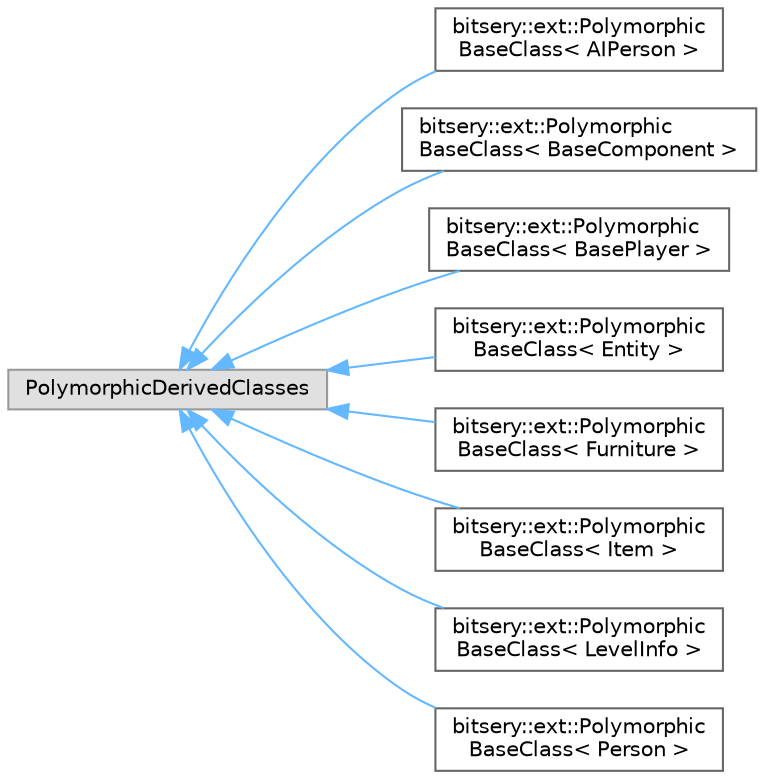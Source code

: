 digraph "Graphical Class Hierarchy"
{
 // LATEX_PDF_SIZE
  bgcolor="transparent";
  edge [fontname=Helvetica,fontsize=10,labelfontname=Helvetica,labelfontsize=10];
  node [fontname=Helvetica,fontsize=10,shape=box,height=0.2,width=0.4];
  rankdir="LR";
  Node0 [label="PolymorphicDerivedClasses",height=0.2,width=0.4,color="grey60", fillcolor="#E0E0E0", style="filled",tooltip=" "];
  Node0 -> Node1 [dir="back",color="steelblue1",style="solid"];
  Node1 [label="bitsery::ext::Polymorphic\lBaseClass\< AIPerson \>",height=0.2,width=0.4,color="grey40", fillcolor="white", style="filled",URL="$d9/d46/structbitsery_1_1ext_1_1_polymorphic_base_class_3_01_a_i_person_01_4.html",tooltip=" "];
  Node0 -> Node2 [dir="back",color="steelblue1",style="solid"];
  Node2 [label="bitsery::ext::Polymorphic\lBaseClass\< BaseComponent \>",height=0.2,width=0.4,color="grey40", fillcolor="white", style="filled",URL="$d9/d45/structbitsery_1_1ext_1_1_polymorphic_base_class_3_01_base_component_01_4.html",tooltip=" "];
  Node0 -> Node3 [dir="back",color="steelblue1",style="solid"];
  Node3 [label="bitsery::ext::Polymorphic\lBaseClass\< BasePlayer \>",height=0.2,width=0.4,color="grey40", fillcolor="white", style="filled",URL="$de/d21/structbitsery_1_1ext_1_1_polymorphic_base_class_3_01_base_player_01_4.html",tooltip=" "];
  Node0 -> Node4 [dir="back",color="steelblue1",style="solid"];
  Node4 [label="bitsery::ext::Polymorphic\lBaseClass\< Entity \>",height=0.2,width=0.4,color="grey40", fillcolor="white", style="filled",URL="$d2/d05/structbitsery_1_1ext_1_1_polymorphic_base_class_3_01_entity_01_4.html",tooltip=" "];
  Node0 -> Node5 [dir="back",color="steelblue1",style="solid"];
  Node5 [label="bitsery::ext::Polymorphic\lBaseClass\< Furniture \>",height=0.2,width=0.4,color="grey40", fillcolor="white", style="filled",URL="$de/d80/structbitsery_1_1ext_1_1_polymorphic_base_class_3_01_furniture_01_4.html",tooltip=" "];
  Node0 -> Node6 [dir="back",color="steelblue1",style="solid"];
  Node6 [label="bitsery::ext::Polymorphic\lBaseClass\< Item \>",height=0.2,width=0.4,color="grey40", fillcolor="white", style="filled",URL="$d6/d37/structbitsery_1_1ext_1_1_polymorphic_base_class_3_01_item_01_4.html",tooltip=" "];
  Node0 -> Node7 [dir="back",color="steelblue1",style="solid"];
  Node7 [label="bitsery::ext::Polymorphic\lBaseClass\< LevelInfo \>",height=0.2,width=0.4,color="grey40", fillcolor="white", style="filled",URL="$d9/d7c/structbitsery_1_1ext_1_1_polymorphic_base_class_3_01_level_info_01_4.html",tooltip=" "];
  Node0 -> Node8 [dir="back",color="steelblue1",style="solid"];
  Node8 [label="bitsery::ext::Polymorphic\lBaseClass\< Person \>",height=0.2,width=0.4,color="grey40", fillcolor="white", style="filled",URL="$d4/d61/structbitsery_1_1ext_1_1_polymorphic_base_class_3_01_person_01_4.html",tooltip=" "];
}
